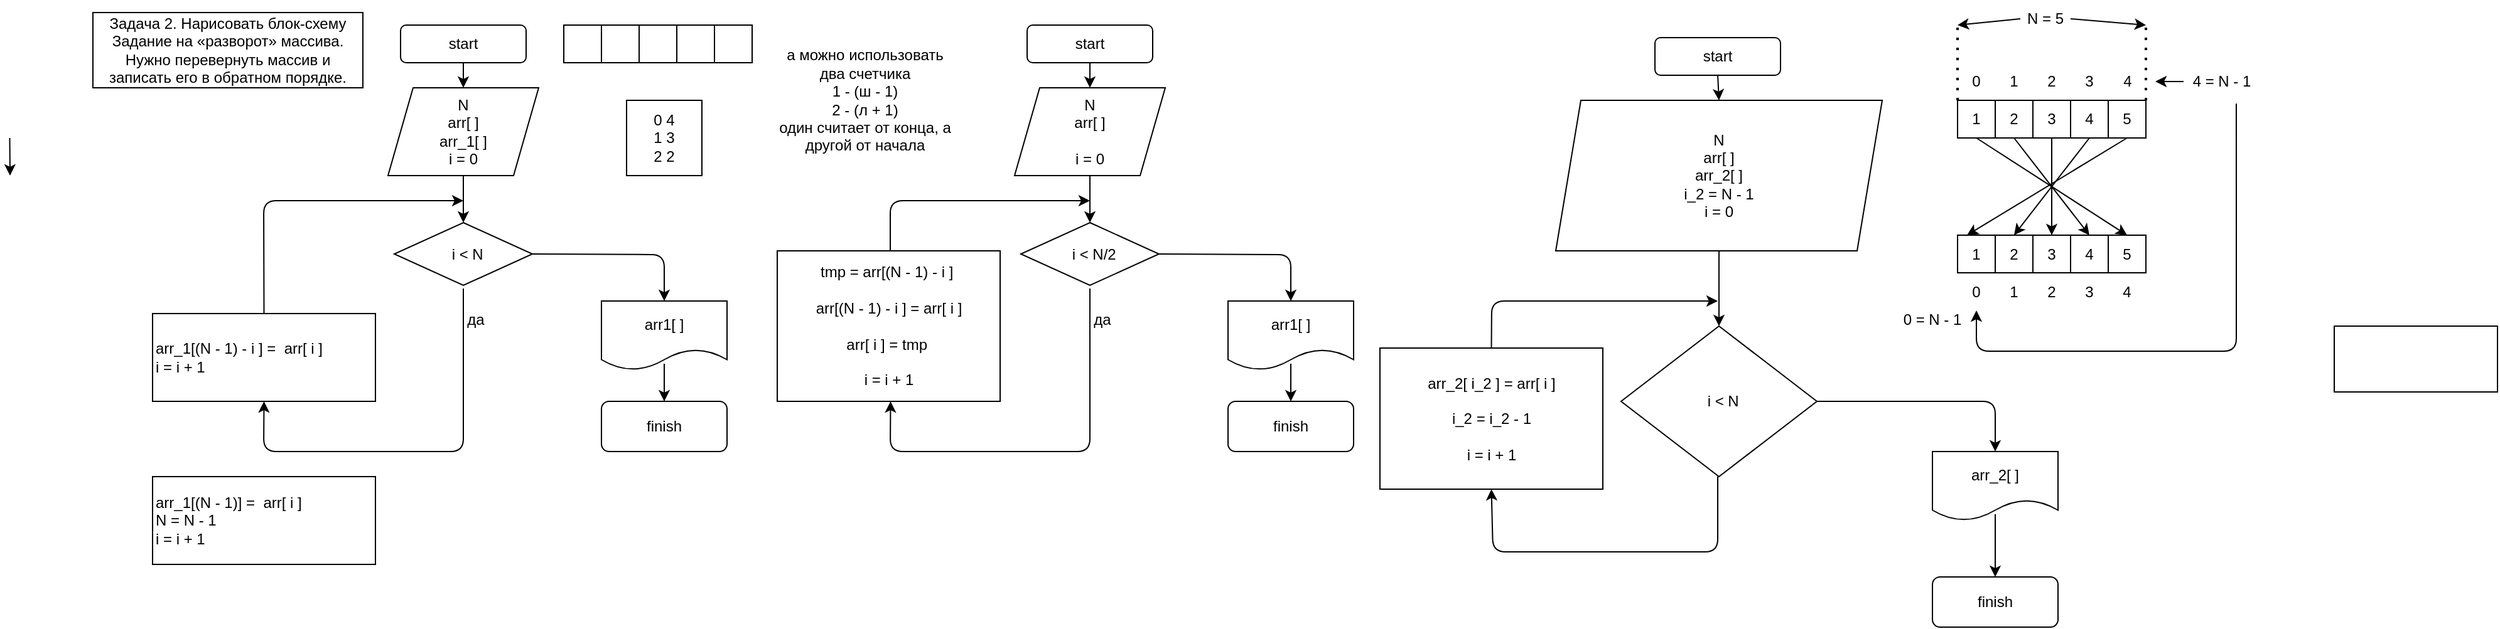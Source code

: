 <mxfile>
    <diagram id="YJA3ccv7uTv8HLyaoleA" name="Страница 1">
        <mxGraphModel dx="1644" dy="1508" grid="1" gridSize="10" guides="1" tooltips="1" connect="1" arrows="1" fold="1" page="1" pageScale="1" pageWidth="827" pageHeight="1169" math="0" shadow="0">
            <root>
                <mxCell id="0"/>
                <mxCell id="1" parent="0"/>
                <mxCell id="2" value="start" style="rounded=1;whiteSpace=wrap;html=1;" parent="1" vertex="1">
                    <mxGeometry x="240" y="10" width="100" height="30" as="geometry"/>
                </mxCell>
                <mxCell id="3" value="N&lt;br&gt;arr[ ]&lt;br&gt;arr_1[ ]&lt;br&gt;i = 0" style="shape=parallelogram;perimeter=parallelogramPerimeter;whiteSpace=wrap;html=1;fixedSize=1;" parent="1" vertex="1">
                    <mxGeometry x="230" y="60" width="120" height="70" as="geometry"/>
                </mxCell>
                <mxCell id="5" value="&lt;div&gt;Задача 2. Нарисовать блок-схему&lt;/div&gt;&lt;div&gt;Задание на «разворот» массива. Нужно перевернуть массив и&lt;/div&gt;&lt;div&gt;записать его в обратном порядке.&lt;/div&gt;" style="rounded=0;whiteSpace=wrap;html=1;" parent="1" vertex="1">
                    <mxGeometry x="-5" width="215" height="60" as="geometry"/>
                </mxCell>
                <mxCell id="7" value="&amp;nbsp; i &amp;lt; N" style="rhombus;whiteSpace=wrap;html=1;" parent="1" vertex="1">
                    <mxGeometry x="235" y="167.5" width="110" height="50" as="geometry"/>
                </mxCell>
                <mxCell id="8" value="" style="whiteSpace=wrap;html=1;aspect=fixed;" parent="1" vertex="1">
                    <mxGeometry x="370" y="10" width="30" height="30" as="geometry"/>
                </mxCell>
                <mxCell id="9" value="" style="whiteSpace=wrap;html=1;aspect=fixed;" parent="1" vertex="1">
                    <mxGeometry x="400" y="10" width="30" height="30" as="geometry"/>
                </mxCell>
                <mxCell id="10" value="" style="whiteSpace=wrap;html=1;aspect=fixed;" parent="1" vertex="1">
                    <mxGeometry x="430" y="10" width="30" height="30" as="geometry"/>
                </mxCell>
                <mxCell id="11" value="" style="whiteSpace=wrap;html=1;aspect=fixed;" parent="1" vertex="1">
                    <mxGeometry x="460" y="10" width="30" height="30" as="geometry"/>
                </mxCell>
                <mxCell id="13" value="" style="whiteSpace=wrap;html=1;aspect=fixed;" parent="1" vertex="1">
                    <mxGeometry x="490" y="10" width="30" height="30" as="geometry"/>
                </mxCell>
                <mxCell id="14" value="arr_1[(N - 1) - i ] =&amp;nbsp; arr[ i ]&lt;br&gt;i = i + 1" style="rounded=0;whiteSpace=wrap;html=1;align=left;" parent="1" vertex="1">
                    <mxGeometry x="42.5" y="240" width="177.5" height="70" as="geometry"/>
                </mxCell>
                <mxCell id="15" value="0 4&lt;br&gt;1 3&lt;br&gt;2 2" style="whiteSpace=wrap;html=1;aspect=fixed;" parent="1" vertex="1">
                    <mxGeometry x="420" y="70" width="60" height="60" as="geometry"/>
                </mxCell>
                <mxCell id="16" value="arr1[ ]" style="shape=document;whiteSpace=wrap;html=1;boundedLbl=1;" parent="1" vertex="1">
                    <mxGeometry x="400" y="230" width="100" height="55" as="geometry"/>
                </mxCell>
                <mxCell id="17" value="finish" style="rounded=1;whiteSpace=wrap;html=1;" parent="1" vertex="1">
                    <mxGeometry x="400" y="310" width="100" height="40" as="geometry"/>
                </mxCell>
                <mxCell id="18" value="" style="endArrow=classic;html=1;entryX=0.5;entryY=1;entryDx=0;entryDy=0;" parent="1" target="14" edge="1">
                    <mxGeometry width="50" height="50" relative="1" as="geometry">
                        <mxPoint x="290" y="220" as="sourcePoint"/>
                        <mxPoint x="350" y="170" as="targetPoint"/>
                        <Array as="points">
                            <mxPoint x="290" y="350"/>
                            <mxPoint x="131" y="350"/>
                        </Array>
                    </mxGeometry>
                </mxCell>
                <mxCell id="19" value="" style="endArrow=classic;html=1;exitX=0.5;exitY=1;exitDx=0;exitDy=0;entryX=0.5;entryY=0;entryDx=0;entryDy=0;" parent="1" source="3" target="7" edge="1">
                    <mxGeometry width="50" height="50" relative="1" as="geometry">
                        <mxPoint x="300" y="220" as="sourcePoint"/>
                        <mxPoint x="350" y="170" as="targetPoint"/>
                    </mxGeometry>
                </mxCell>
                <mxCell id="20" value="" style="endArrow=classic;html=1;exitX=0.5;exitY=0;exitDx=0;exitDy=0;" parent="1" source="14" edge="1">
                    <mxGeometry width="50" height="50" relative="1" as="geometry">
                        <mxPoint x="300" y="220" as="sourcePoint"/>
                        <mxPoint x="290" y="150" as="targetPoint"/>
                        <Array as="points">
                            <mxPoint x="131" y="150"/>
                        </Array>
                    </mxGeometry>
                </mxCell>
                <mxCell id="21" value="" style="endArrow=classic;html=1;exitX=1;exitY=0.5;exitDx=0;exitDy=0;entryX=0.5;entryY=0;entryDx=0;entryDy=0;" parent="1" source="7" target="16" edge="1">
                    <mxGeometry width="50" height="50" relative="1" as="geometry">
                        <mxPoint x="300" y="220" as="sourcePoint"/>
                        <mxPoint x="350" y="170" as="targetPoint"/>
                        <Array as="points">
                            <mxPoint x="450" y="193"/>
                        </Array>
                    </mxGeometry>
                </mxCell>
                <mxCell id="22" value="" style="endArrow=classic;html=1;exitX=0.5;exitY=0.909;exitDx=0;exitDy=0;exitPerimeter=0;entryX=0.5;entryY=0;entryDx=0;entryDy=0;" parent="1" source="16" target="17" edge="1">
                    <mxGeometry width="50" height="50" relative="1" as="geometry">
                        <mxPoint x="300" y="220" as="sourcePoint"/>
                        <mxPoint x="350" y="170" as="targetPoint"/>
                    </mxGeometry>
                </mxCell>
                <mxCell id="23" value="да" style="text;html=1;strokeColor=none;fillColor=none;align=center;verticalAlign=middle;whiteSpace=wrap;rounded=0;" parent="1" vertex="1">
                    <mxGeometry x="270" y="230" width="60" height="30" as="geometry"/>
                </mxCell>
                <mxCell id="26" value="N&lt;br&gt;arr[ ]&lt;br&gt;&lt;br&gt;i = 0" style="shape=parallelogram;perimeter=parallelogramPerimeter;whiteSpace=wrap;html=1;fixedSize=1;" parent="1" vertex="1">
                    <mxGeometry x="729" y="60" width="120" height="70" as="geometry"/>
                </mxCell>
                <mxCell id="27" value="&amp;nbsp; i &amp;lt; N/2" style="rhombus;whiteSpace=wrap;html=1;" parent="1" vertex="1">
                    <mxGeometry x="734" y="167.5" width="110" height="50" as="geometry"/>
                </mxCell>
                <mxCell id="29" value="arr1[ ]" style="shape=document;whiteSpace=wrap;html=1;boundedLbl=1;" parent="1" vertex="1">
                    <mxGeometry x="899" y="230" width="100" height="55" as="geometry"/>
                </mxCell>
                <mxCell id="30" value="finish" style="rounded=1;whiteSpace=wrap;html=1;" parent="1" vertex="1">
                    <mxGeometry x="899" y="310" width="100" height="40" as="geometry"/>
                </mxCell>
                <mxCell id="31" value="" style="endArrow=classic;html=1;entryX=0.5;entryY=1;entryDx=0;entryDy=0;" parent="1" edge="1">
                    <mxGeometry width="50" height="50" relative="1" as="geometry">
                        <mxPoint x="789" y="220" as="sourcePoint"/>
                        <mxPoint x="630.25" y="310" as="targetPoint"/>
                        <Array as="points">
                            <mxPoint x="789" y="350"/>
                            <mxPoint x="630" y="350"/>
                        </Array>
                    </mxGeometry>
                </mxCell>
                <mxCell id="32" value="" style="endArrow=classic;html=1;exitX=0.5;exitY=1;exitDx=0;exitDy=0;entryX=0.5;entryY=0;entryDx=0;entryDy=0;" parent="1" source="26" target="27" edge="1">
                    <mxGeometry width="50" height="50" relative="1" as="geometry">
                        <mxPoint x="799" y="220" as="sourcePoint"/>
                        <mxPoint x="849" y="170" as="targetPoint"/>
                    </mxGeometry>
                </mxCell>
                <mxCell id="33" value="" style="endArrow=classic;html=1;" parent="1" edge="1">
                    <mxGeometry width="50" height="50" relative="1" as="geometry">
                        <mxPoint x="630" y="190" as="sourcePoint"/>
                        <mxPoint x="789" y="150" as="targetPoint"/>
                        <Array as="points">
                            <mxPoint x="630" y="150"/>
                        </Array>
                    </mxGeometry>
                </mxCell>
                <mxCell id="34" value="" style="endArrow=classic;html=1;exitX=1;exitY=0.5;exitDx=0;exitDy=0;entryX=0.5;entryY=0;entryDx=0;entryDy=0;" parent="1" source="27" target="29" edge="1">
                    <mxGeometry width="50" height="50" relative="1" as="geometry">
                        <mxPoint x="799" y="220" as="sourcePoint"/>
                        <mxPoint x="849" y="170" as="targetPoint"/>
                        <Array as="points">
                            <mxPoint x="949" y="193"/>
                        </Array>
                    </mxGeometry>
                </mxCell>
                <mxCell id="35" value="" style="endArrow=classic;html=1;exitX=0.5;exitY=0.909;exitDx=0;exitDy=0;exitPerimeter=0;entryX=0.5;entryY=0;entryDx=0;entryDy=0;" parent="1" source="29" target="30" edge="1">
                    <mxGeometry width="50" height="50" relative="1" as="geometry">
                        <mxPoint x="799" y="220" as="sourcePoint"/>
                        <mxPoint x="849" y="170" as="targetPoint"/>
                    </mxGeometry>
                </mxCell>
                <mxCell id="36" value="да" style="text;html=1;strokeColor=none;fillColor=none;align=center;verticalAlign=middle;whiteSpace=wrap;rounded=0;" parent="1" vertex="1">
                    <mxGeometry x="769" y="230" width="60" height="30" as="geometry"/>
                </mxCell>
                <mxCell id="37" value="start" style="rounded=1;whiteSpace=wrap;html=1;" parent="1" vertex="1">
                    <mxGeometry x="739" y="10" width="100" height="30" as="geometry"/>
                </mxCell>
                <mxCell id="38" value="tmp = arr[(N - 1) - i ]&amp;nbsp;&lt;br&gt;&lt;br&gt;arr[(N - 1) - i ] = arr[ i ]&lt;br&gt;&lt;br&gt;arr[ i ] = tmp&amp;nbsp;&lt;br&gt;&amp;nbsp;&lt;br&gt;i = i + 1" style="rounded=0;whiteSpace=wrap;html=1;" parent="1" vertex="1">
                    <mxGeometry x="540" y="190" width="177.5" height="120" as="geometry"/>
                </mxCell>
                <mxCell id="39" value="" style="endArrow=classic;html=1;exitX=0.5;exitY=1;exitDx=0;exitDy=0;entryX=0.5;entryY=0;entryDx=0;entryDy=0;" parent="1" source="2" target="3" edge="1">
                    <mxGeometry width="50" height="50" relative="1" as="geometry">
                        <mxPoint x="490" y="170" as="sourcePoint"/>
                        <mxPoint x="540" y="120" as="targetPoint"/>
                    </mxGeometry>
                </mxCell>
                <mxCell id="40" value="" style="endArrow=classic;html=1;exitX=0.5;exitY=1;exitDx=0;exitDy=0;entryX=0.5;entryY=0;entryDx=0;entryDy=0;" parent="1" source="37" target="26" edge="1">
                    <mxGeometry width="50" height="50" relative="1" as="geometry">
                        <mxPoint x="490" y="170" as="sourcePoint"/>
                        <mxPoint x="540" y="120" as="targetPoint"/>
                    </mxGeometry>
                </mxCell>
                <mxCell id="41" value="а можно использовать два счетчика &lt;br&gt;1 - (ш - 1)&lt;br&gt;2 - (л + 1)&lt;br&gt;один считает от конца, а другой от начала" style="text;html=1;strokeColor=none;fillColor=none;align=center;verticalAlign=middle;whiteSpace=wrap;rounded=0;" parent="1" vertex="1">
                    <mxGeometry x="540" y="10" width="140" height="120" as="geometry"/>
                </mxCell>
                <mxCell id="42" value="arr_1[(N - 1)] =&amp;nbsp; arr[ i ]&lt;br&gt;N = N - 1&lt;br&gt;i = i + 1" style="rounded=0;whiteSpace=wrap;html=1;align=left;" parent="1" vertex="1">
                    <mxGeometry x="42.5" y="370" width="177.5" height="70" as="geometry"/>
                </mxCell>
                <mxCell id="44" style="edgeStyle=none;html=1;exitX=0.5;exitY=0;exitDx=0;exitDy=0;" parent="1" edge="1">
                    <mxGeometry relative="1" as="geometry">
                        <mxPoint x="-71" y="130" as="targetPoint"/>
                        <mxPoint x="-71.25" y="100" as="sourcePoint"/>
                    </mxGeometry>
                </mxCell>
                <mxCell id="45" value="N&lt;br&gt;arr[ ]&lt;br&gt;arr_2[ ]&lt;br&gt;i_2 = N - 1&lt;br&gt;i = 0" style="shape=parallelogram;perimeter=parallelogramPerimeter;whiteSpace=wrap;html=1;fixedSize=1;" vertex="1" parent="1">
                    <mxGeometry x="1160" y="70" width="260" height="120" as="geometry"/>
                </mxCell>
                <mxCell id="60" style="edgeStyle=none;html=1;exitX=0.5;exitY=1;exitDx=0;exitDy=0;" edge="1" parent="1" source="46">
                    <mxGeometry relative="1" as="geometry">
                        <mxPoint x="1289.333" y="370" as="targetPoint"/>
                    </mxGeometry>
                </mxCell>
                <mxCell id="46" value="&amp;nbsp; i &amp;lt; N" style="rhombus;whiteSpace=wrap;html=1;" vertex="1" parent="1">
                    <mxGeometry x="1212" y="250" width="156" height="120" as="geometry"/>
                </mxCell>
                <mxCell id="47" value="arr_2[ ]" style="shape=document;whiteSpace=wrap;html=1;boundedLbl=1;" vertex="1" parent="1">
                    <mxGeometry x="1460" y="350" width="100" height="55" as="geometry"/>
                </mxCell>
                <mxCell id="48" value="finish" style="rounded=1;whiteSpace=wrap;html=1;" vertex="1" parent="1">
                    <mxGeometry x="1460" y="450" width="100" height="40" as="geometry"/>
                </mxCell>
                <mxCell id="49" value="" style="endArrow=classic;html=1;entryX=0.5;entryY=1;entryDx=0;entryDy=0;" edge="1" parent="1" target="55">
                    <mxGeometry width="50" height="50" relative="1" as="geometry">
                        <mxPoint x="1289" y="370" as="sourcePoint"/>
                        <mxPoint x="1130.25" y="390" as="targetPoint"/>
                        <Array as="points">
                            <mxPoint x="1289" y="430"/>
                            <mxPoint x="1110" y="430"/>
                        </Array>
                    </mxGeometry>
                </mxCell>
                <mxCell id="50" value="" style="endArrow=classic;html=1;exitX=0.5;exitY=1;exitDx=0;exitDy=0;entryX=0.5;entryY=0;entryDx=0;entryDy=0;" edge="1" source="45" target="46" parent="1">
                    <mxGeometry width="50" height="50" relative="1" as="geometry">
                        <mxPoint x="1299" y="230" as="sourcePoint"/>
                        <mxPoint x="1349" y="180" as="targetPoint"/>
                    </mxGeometry>
                </mxCell>
                <mxCell id="51" value="" style="endArrow=classic;html=1;exitX=0.5;exitY=0;exitDx=0;exitDy=0;" edge="1" parent="1" source="55">
                    <mxGeometry width="50" height="50" relative="1" as="geometry">
                        <mxPoint x="1130" y="270" as="sourcePoint"/>
                        <mxPoint x="1289" y="230" as="targetPoint"/>
                        <Array as="points">
                            <mxPoint x="1109" y="230"/>
                        </Array>
                    </mxGeometry>
                </mxCell>
                <mxCell id="52" value="" style="endArrow=classic;html=1;exitX=1;exitY=0.5;exitDx=0;exitDy=0;entryX=0.5;entryY=0;entryDx=0;entryDy=0;" edge="1" source="46" target="47" parent="1">
                    <mxGeometry width="50" height="50" relative="1" as="geometry">
                        <mxPoint x="1299" y="300" as="sourcePoint"/>
                        <mxPoint x="1349" y="250" as="targetPoint"/>
                        <Array as="points">
                            <mxPoint x="1510" y="310"/>
                        </Array>
                    </mxGeometry>
                </mxCell>
                <mxCell id="53" value="" style="endArrow=classic;html=1;exitX=0.5;exitY=0.909;exitDx=0;exitDy=0;exitPerimeter=0;entryX=0.5;entryY=0;entryDx=0;entryDy=0;" edge="1" source="47" target="48" parent="1">
                    <mxGeometry width="50" height="50" relative="1" as="geometry">
                        <mxPoint x="1360" y="360" as="sourcePoint"/>
                        <mxPoint x="1410" y="310" as="targetPoint"/>
                    </mxGeometry>
                </mxCell>
                <mxCell id="55" value="&lt;span&gt;arr_2[ i&lt;/span&gt;_2&amp;nbsp;&lt;span&gt;] = arr[ i ]&lt;br&gt;&lt;br&gt;i_2 = i_2 - 1&lt;br&gt;&lt;br&gt;i = i + 1&lt;br&gt;&lt;/span&gt;" style="rounded=0;whiteSpace=wrap;html=1;" vertex="1" parent="1">
                    <mxGeometry x="1020" y="267.5" width="177.5" height="112.5" as="geometry"/>
                </mxCell>
                <mxCell id="56" value="" style="endArrow=classic;html=1;exitX=0.5;exitY=1;exitDx=0;exitDy=0;entryX=0.5;entryY=0;entryDx=0;entryDy=0;" edge="1" target="45" parent="1">
                    <mxGeometry width="50" height="50" relative="1" as="geometry">
                        <mxPoint x="1289" y="50" as="sourcePoint"/>
                        <mxPoint x="1040" y="130" as="targetPoint"/>
                    </mxGeometry>
                </mxCell>
                <mxCell id="57" value="start" style="rounded=1;whiteSpace=wrap;html=1;" vertex="1" parent="1">
                    <mxGeometry x="1239" y="20" width="100" height="30" as="geometry"/>
                </mxCell>
                <mxCell id="66" value="1" style="whiteSpace=wrap;html=1;aspect=fixed;" vertex="1" parent="1">
                    <mxGeometry x="1480" y="70" width="30" height="30" as="geometry"/>
                </mxCell>
                <mxCell id="68" value="3" style="whiteSpace=wrap;html=1;aspect=fixed;" vertex="1" parent="1">
                    <mxGeometry x="1540" y="70" width="30" height="30" as="geometry"/>
                </mxCell>
                <mxCell id="69" value="4" style="whiteSpace=wrap;html=1;aspect=fixed;" vertex="1" parent="1">
                    <mxGeometry x="1570" y="70" width="30" height="30" as="geometry"/>
                </mxCell>
                <mxCell id="70" value="5" style="whiteSpace=wrap;html=1;aspect=fixed;" vertex="1" parent="1">
                    <mxGeometry x="1600" y="70" width="30" height="30" as="geometry"/>
                </mxCell>
                <mxCell id="71" value="2" style="whiteSpace=wrap;html=1;aspect=fixed;" vertex="1" parent="1">
                    <mxGeometry x="1510" y="70" width="30" height="30" as="geometry"/>
                </mxCell>
                <mxCell id="82" value="1" style="whiteSpace=wrap;html=1;aspect=fixed;" vertex="1" parent="1">
                    <mxGeometry x="1480" y="177.5" width="30" height="30" as="geometry"/>
                </mxCell>
                <mxCell id="83" value="3" style="whiteSpace=wrap;html=1;aspect=fixed;" vertex="1" parent="1">
                    <mxGeometry x="1540" y="177.5" width="30" height="30" as="geometry"/>
                </mxCell>
                <mxCell id="84" value="4" style="whiteSpace=wrap;html=1;aspect=fixed;" vertex="1" parent="1">
                    <mxGeometry x="1570" y="177.5" width="30" height="30" as="geometry"/>
                </mxCell>
                <mxCell id="85" value="5" style="whiteSpace=wrap;html=1;aspect=fixed;" vertex="1" parent="1">
                    <mxGeometry x="1600" y="177.5" width="30" height="30" as="geometry"/>
                </mxCell>
                <mxCell id="86" value="2" style="whiteSpace=wrap;html=1;aspect=fixed;" vertex="1" parent="1">
                    <mxGeometry x="1510" y="177.5" width="30" height="30" as="geometry"/>
                </mxCell>
                <mxCell id="87" value="" style="endArrow=classic;html=1;exitX=0.5;exitY=1;exitDx=0;exitDy=0;entryX=0.5;entryY=0;entryDx=0;entryDy=0;" edge="1" parent="1" source="66" target="85">
                    <mxGeometry width="50" height="50" relative="1" as="geometry">
                        <mxPoint x="1320" y="240" as="sourcePoint"/>
                        <mxPoint x="1370" y="190" as="targetPoint"/>
                    </mxGeometry>
                </mxCell>
                <mxCell id="88" value="" style="endArrow=classic;html=1;exitX=0.5;exitY=1;exitDx=0;exitDy=0;entryX=0.25;entryY=0;entryDx=0;entryDy=0;" edge="1" parent="1" source="70" target="82">
                    <mxGeometry width="50" height="50" relative="1" as="geometry">
                        <mxPoint x="1320" y="240" as="sourcePoint"/>
                        <mxPoint x="1370" y="190" as="targetPoint"/>
                    </mxGeometry>
                </mxCell>
                <mxCell id="89" value="" style="endArrow=classic;html=1;exitX=0.5;exitY=1;exitDx=0;exitDy=0;entryX=0.5;entryY=0;entryDx=0;entryDy=0;" edge="1" parent="1" source="71" target="84">
                    <mxGeometry width="50" height="50" relative="1" as="geometry">
                        <mxPoint x="1320" y="240" as="sourcePoint"/>
                        <mxPoint x="1370" y="190" as="targetPoint"/>
                    </mxGeometry>
                </mxCell>
                <mxCell id="90" value="" style="endArrow=classic;html=1;exitX=0.5;exitY=1;exitDx=0;exitDy=0;entryX=0.5;entryY=0;entryDx=0;entryDy=0;" edge="1" parent="1" source="69" target="86">
                    <mxGeometry width="50" height="50" relative="1" as="geometry">
                        <mxPoint x="1320" y="240" as="sourcePoint"/>
                        <mxPoint x="1370" y="190" as="targetPoint"/>
                    </mxGeometry>
                </mxCell>
                <mxCell id="91" value="" style="endArrow=classic;html=1;exitX=0.5;exitY=1;exitDx=0;exitDy=0;" edge="1" parent="1" source="68" target="83">
                    <mxGeometry width="50" height="50" relative="1" as="geometry">
                        <mxPoint x="1320" y="240" as="sourcePoint"/>
                        <mxPoint x="1370" y="190" as="targetPoint"/>
                    </mxGeometry>
                </mxCell>
                <mxCell id="92" value="0" style="text;html=1;strokeColor=none;fillColor=none;align=center;verticalAlign=middle;whiteSpace=wrap;rounded=0;" vertex="1" parent="1">
                    <mxGeometry x="1465" y="40" width="60" height="30" as="geometry"/>
                </mxCell>
                <mxCell id="93" value="1" style="text;html=1;strokeColor=none;fillColor=none;align=center;verticalAlign=middle;whiteSpace=wrap;rounded=0;" vertex="1" parent="1">
                    <mxGeometry x="1495" y="40" width="60" height="30" as="geometry"/>
                </mxCell>
                <mxCell id="94" value="2" style="text;html=1;strokeColor=none;fillColor=none;align=center;verticalAlign=middle;whiteSpace=wrap;rounded=0;" vertex="1" parent="1">
                    <mxGeometry x="1525" y="40" width="60" height="30" as="geometry"/>
                </mxCell>
                <mxCell id="95" value="3" style="text;html=1;strokeColor=none;fillColor=none;align=center;verticalAlign=middle;whiteSpace=wrap;rounded=0;" vertex="1" parent="1">
                    <mxGeometry x="1555" y="40" width="60" height="30" as="geometry"/>
                </mxCell>
                <mxCell id="96" value="" style="rounded=0;whiteSpace=wrap;html=1;" vertex="1" parent="1">
                    <mxGeometry x="1780" y="250" width="130" height="52.5" as="geometry"/>
                </mxCell>
                <mxCell id="97" value="4" style="text;html=1;strokeColor=none;fillColor=none;align=center;verticalAlign=middle;whiteSpace=wrap;rounded=0;" vertex="1" parent="1">
                    <mxGeometry x="1592.5" y="40" width="45" height="30" as="geometry"/>
                </mxCell>
                <mxCell id="98" value="0" style="text;html=1;strokeColor=none;fillColor=none;align=center;verticalAlign=middle;whiteSpace=wrap;rounded=0;" vertex="1" parent="1">
                    <mxGeometry x="1465" y="207.5" width="60" height="30" as="geometry"/>
                </mxCell>
                <mxCell id="99" value="1" style="text;html=1;strokeColor=none;fillColor=none;align=center;verticalAlign=middle;whiteSpace=wrap;rounded=0;" vertex="1" parent="1">
                    <mxGeometry x="1495" y="207.5" width="60" height="30" as="geometry"/>
                </mxCell>
                <mxCell id="100" value="2" style="text;html=1;strokeColor=none;fillColor=none;align=center;verticalAlign=middle;whiteSpace=wrap;rounded=0;" vertex="1" parent="1">
                    <mxGeometry x="1525" y="207.5" width="60" height="30" as="geometry"/>
                </mxCell>
                <mxCell id="101" value="3" style="text;html=1;strokeColor=none;fillColor=none;align=center;verticalAlign=middle;whiteSpace=wrap;rounded=0;" vertex="1" parent="1">
                    <mxGeometry x="1555" y="207.5" width="60" height="30" as="geometry"/>
                </mxCell>
                <mxCell id="102" value="4" style="text;html=1;strokeColor=none;fillColor=none;align=center;verticalAlign=middle;whiteSpace=wrap;rounded=0;" vertex="1" parent="1">
                    <mxGeometry x="1585" y="207.5" width="60" height="30" as="geometry"/>
                </mxCell>
                <mxCell id="103" value="" style="endArrow=none;dashed=1;html=1;dashPattern=1 3;strokeWidth=2;exitX=0.25;exitY=1;exitDx=0;exitDy=0;" edge="1" parent="1" source="92">
                    <mxGeometry width="50" height="50" relative="1" as="geometry">
                        <mxPoint x="1380" y="160" as="sourcePoint"/>
                        <mxPoint x="1480" y="10" as="targetPoint"/>
                    </mxGeometry>
                </mxCell>
                <mxCell id="104" value="" style="endArrow=none;dashed=1;html=1;dashPattern=1 3;strokeWidth=2;" edge="1" parent="1">
                    <mxGeometry width="50" height="50" relative="1" as="geometry">
                        <mxPoint x="1630" y="70" as="sourcePoint"/>
                        <mxPoint x="1630" y="10" as="targetPoint"/>
                    </mxGeometry>
                </mxCell>
                <mxCell id="105" value="" style="endArrow=classic;html=1;" edge="1" parent="1">
                    <mxGeometry width="50" height="50" relative="1" as="geometry">
                        <mxPoint x="1530" y="5" as="sourcePoint"/>
                        <mxPoint x="1480" y="10" as="targetPoint"/>
                    </mxGeometry>
                </mxCell>
                <mxCell id="106" value="" style="endArrow=classic;html=1;" edge="1" parent="1">
                    <mxGeometry width="50" height="50" relative="1" as="geometry">
                        <mxPoint x="1570" y="5" as="sourcePoint"/>
                        <mxPoint x="1630" y="10" as="targetPoint"/>
                    </mxGeometry>
                </mxCell>
                <mxCell id="107" value="N = 5" style="text;html=1;strokeColor=none;fillColor=none;align=center;verticalAlign=middle;whiteSpace=wrap;rounded=0;" vertex="1" parent="1">
                    <mxGeometry x="1520" y="-10" width="60" height="30" as="geometry"/>
                </mxCell>
                <mxCell id="111" value="" style="endArrow=classic;html=1;" edge="1" parent="1" target="97">
                    <mxGeometry width="50" height="50" relative="1" as="geometry">
                        <mxPoint x="1660" y="55" as="sourcePoint"/>
                        <mxPoint x="1430" y="110" as="targetPoint"/>
                    </mxGeometry>
                </mxCell>
                <mxCell id="112" value="4 = N - 1" style="text;html=1;strokeColor=none;fillColor=none;align=center;verticalAlign=middle;whiteSpace=wrap;rounded=0;" vertex="1" parent="1">
                    <mxGeometry x="1637.5" y="40" width="105" height="30" as="geometry"/>
                </mxCell>
                <mxCell id="113" value="0 = N - 1" style="text;html=1;strokeColor=none;fillColor=none;align=center;verticalAlign=middle;whiteSpace=wrap;rounded=0;" vertex="1" parent="1">
                    <mxGeometry x="1430" y="230" width="60" height="30" as="geometry"/>
                </mxCell>
                <mxCell id="115" value="" style="endArrow=classic;html=1;exitX=0.614;exitY=1.089;exitDx=0;exitDy=0;exitPerimeter=0;entryX=0;entryY=1;entryDx=0;entryDy=0;" edge="1" parent="1" source="112" target="99">
                    <mxGeometry width="50" height="50" relative="1" as="geometry">
                        <mxPoint x="1380" y="160" as="sourcePoint"/>
                        <mxPoint x="1430" y="110" as="targetPoint"/>
                        <Array as="points">
                            <mxPoint x="1702" y="160"/>
                            <mxPoint x="1702" y="270"/>
                            <mxPoint x="1495" y="270"/>
                        </Array>
                    </mxGeometry>
                </mxCell>
            </root>
        </mxGraphModel>
    </diagram>
</mxfile>